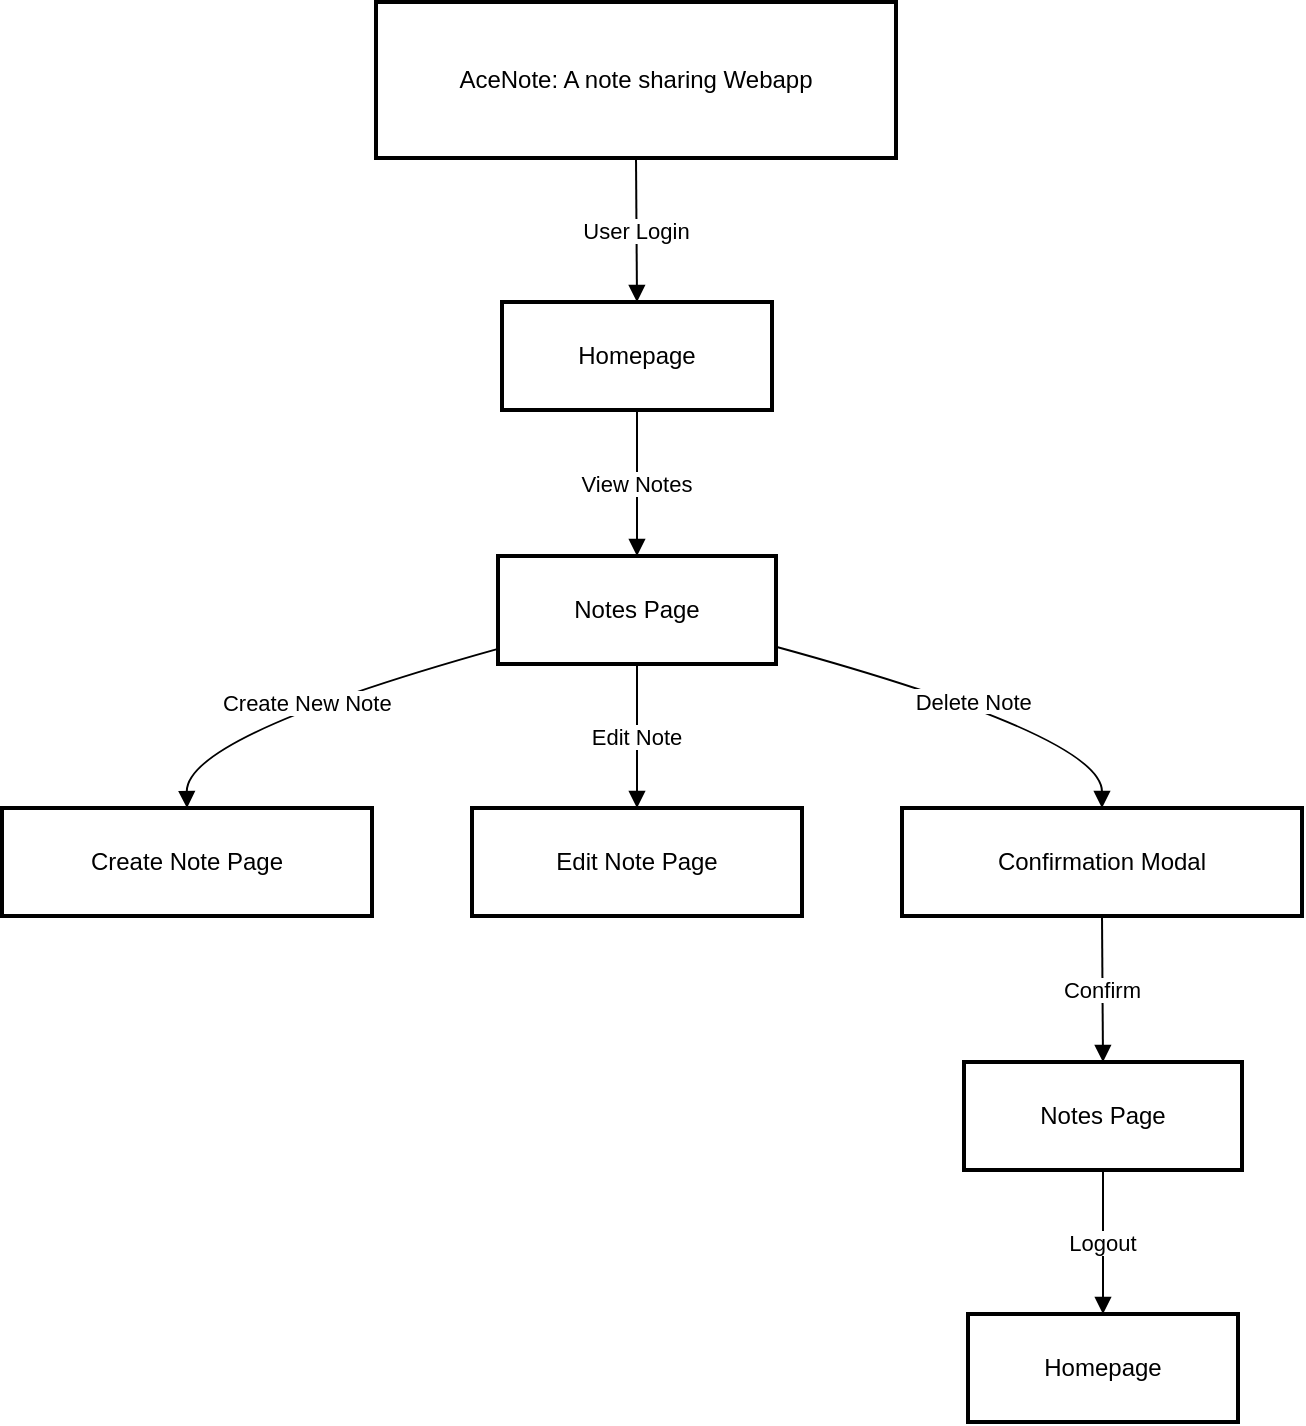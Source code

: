 <mxfile version="26.0.14">
  <diagram name="Page-1" id="BBd6_O4S17JkcmdQbYQf">
    <mxGraphModel>
      <root>
        <mxCell id="0" />
        <mxCell id="1" parent="0" />
        <mxCell id="2" value="AceNote: A note sharing Webapp" style="whiteSpace=wrap;strokeWidth=2;" vertex="1" parent="1">
          <mxGeometry x="195" y="8" width="260" height="78" as="geometry" />
        </mxCell>
        <mxCell id="3" value="Homepage" style="whiteSpace=wrap;strokeWidth=2;" vertex="1" parent="1">
          <mxGeometry x="258" y="158" width="135" height="54" as="geometry" />
        </mxCell>
        <mxCell id="4" value="Notes Page" style="whiteSpace=wrap;strokeWidth=2;" vertex="1" parent="1">
          <mxGeometry x="256" y="285" width="139" height="54" as="geometry" />
        </mxCell>
        <mxCell id="5" value="Create Note Page" style="whiteSpace=wrap;strokeWidth=2;" vertex="1" parent="1">
          <mxGeometry x="8" y="411" width="185" height="54" as="geometry" />
        </mxCell>
        <mxCell id="6" value="Edit Note Page" style="whiteSpace=wrap;strokeWidth=2;" vertex="1" parent="1">
          <mxGeometry x="243" y="411" width="165" height="54" as="geometry" />
        </mxCell>
        <mxCell id="7" value="Confirmation Modal" style="whiteSpace=wrap;strokeWidth=2;" vertex="1" parent="1">
          <mxGeometry x="458" y="411" width="200" height="54" as="geometry" />
        </mxCell>
        <mxCell id="8" value="Notes Page" style="whiteSpace=wrap;strokeWidth=2;" vertex="1" parent="1">
          <mxGeometry x="489" y="538" width="139" height="54" as="geometry" />
        </mxCell>
        <mxCell id="9" value="Homepage" style="whiteSpace=wrap;strokeWidth=2;" vertex="1" parent="1">
          <mxGeometry x="491" y="664" width="135" height="54" as="geometry" />
        </mxCell>
        <mxCell id="10" value="User Login" style="curved=1;startArrow=none;endArrow=block;exitX=0.5;exitY=1;entryX=0.5;entryY=0.01;" edge="1" parent="1" source="2" target="3">
          <mxGeometry relative="1" as="geometry">
            <Array as="points" />
          </mxGeometry>
        </mxCell>
        <mxCell id="11" value="View Notes" style="curved=1;startArrow=none;endArrow=block;exitX=0.5;exitY=1.01;entryX=0.5;entryY=0;" edge="1" parent="1" source="3" target="4">
          <mxGeometry relative="1" as="geometry">
            <Array as="points" />
          </mxGeometry>
        </mxCell>
        <mxCell id="12" value="Create New Note" style="curved=1;startArrow=none;endArrow=block;exitX=0;exitY=0.86;entryX=0.5;entryY=0;" edge="1" parent="1" source="4" target="5">
          <mxGeometry relative="1" as="geometry">
            <Array as="points">
              <mxPoint x="100" y="375" />
            </Array>
          </mxGeometry>
        </mxCell>
        <mxCell id="13" value="Edit Note" style="curved=1;startArrow=none;endArrow=block;exitX=0.5;exitY=1;entryX=0.5;entryY=0;" edge="1" parent="1" source="4" target="6">
          <mxGeometry relative="1" as="geometry">
            <Array as="points" />
          </mxGeometry>
        </mxCell>
        <mxCell id="14" value="Delete Note" style="curved=1;startArrow=none;endArrow=block;exitX=1;exitY=0.84;entryX=0.5;entryY=0;" edge="1" parent="1" source="4" target="7">
          <mxGeometry relative="1" as="geometry">
            <Array as="points">
              <mxPoint x="558" y="375" />
            </Array>
          </mxGeometry>
        </mxCell>
        <mxCell id="15" value="Confirm" style="curved=1;startArrow=none;endArrow=block;exitX=0.5;exitY=1;entryX=0.5;entryY=-0.01;" edge="1" parent="1" source="7" target="8">
          <mxGeometry relative="1" as="geometry">
            <Array as="points" />
          </mxGeometry>
        </mxCell>
        <mxCell id="16" value="Logout" style="curved=1;startArrow=none;endArrow=block;exitX=0.5;exitY=0.99;entryX=0.5;entryY=0;" edge="1" parent="1" source="8" target="9">
          <mxGeometry relative="1" as="geometry">
            <Array as="points" />
          </mxGeometry>
        </mxCell>
      </root>
    </mxGraphModel>
  </diagram>
</mxfile>
